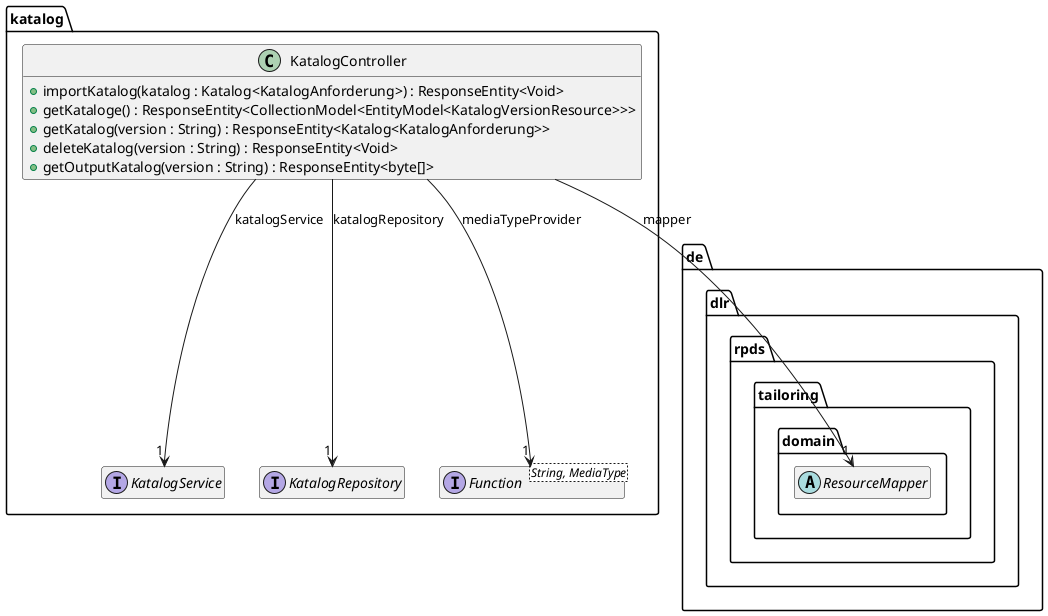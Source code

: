 @startuml
hide empty members

package de.dlr.rpds.tailoring {
    package domain {
        abstract class ResourceMapper
    }
}

package katalog {

    interface KatalogService {
    }

    interface KatalogRepository {
    }

    interface "Function<String, MediaType>" as mediaTypeProvider {
    }
    class KatalogController {
        +importKatalog(katalog : Katalog<KatalogAnforderung>) : ResponseEntity<Void>
        +getKataloge() : ResponseEntity<CollectionModel<EntityModel<KatalogVersionResource>>>
        +getKatalog(version : String) : ResponseEntity<Katalog<KatalogAnforderung>>
        +deleteKatalog(version : String) : ResponseEntity<Void>
        +getOutputKatalog(version : String) : ResponseEntity<byte[]>
    }


    KatalogController --> "1" ResourceMapper : mapper
    KatalogController --> "1" KatalogService : katalogService
    KatalogController --> "1" KatalogRepository : katalogRepository
    KatalogController --> "1" mediaTypeProvider : mediaTypeProvider
}
@enduml
